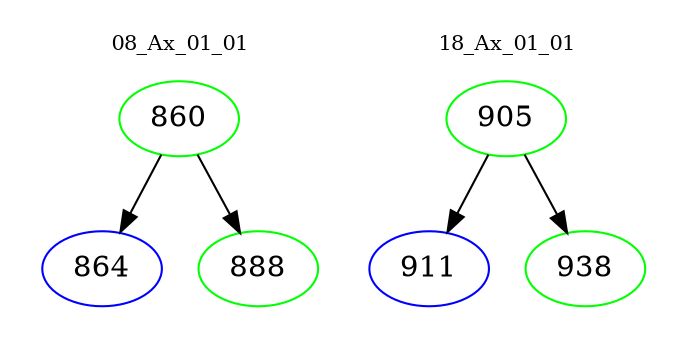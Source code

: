 digraph{
subgraph cluster_0 {
color = white
label = "08_Ax_01_01";
fontsize=10;
T0_860 [label="860", color="green"]
T0_860 -> T0_864 [color="black"]
T0_864 [label="864", color="blue"]
T0_860 -> T0_888 [color="black"]
T0_888 [label="888", color="green"]
}
subgraph cluster_1 {
color = white
label = "18_Ax_01_01";
fontsize=10;
T1_905 [label="905", color="green"]
T1_905 -> T1_911 [color="black"]
T1_911 [label="911", color="blue"]
T1_905 -> T1_938 [color="black"]
T1_938 [label="938", color="green"]
}
}
